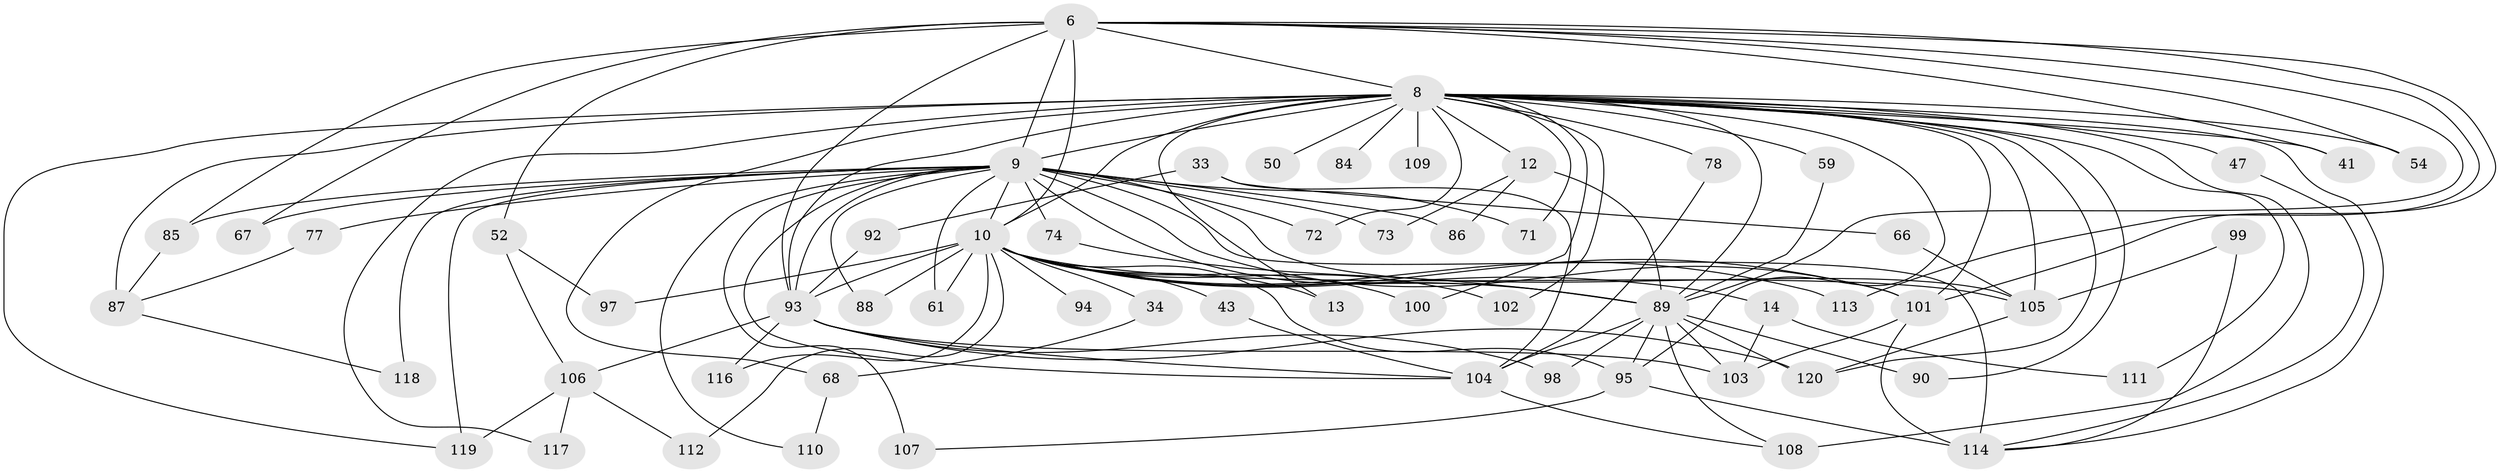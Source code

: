 // original degree distribution, {16: 0.016666666666666666, 25: 0.008333333333333333, 36: 0.008333333333333333, 24: 0.008333333333333333, 13: 0.008333333333333333, 14: 0.008333333333333333, 32: 0.008333333333333333, 23: 0.008333333333333333, 18: 0.008333333333333333, 3: 0.21666666666666667, 5: 0.03333333333333333, 2: 0.5083333333333333, 4: 0.1, 7: 0.008333333333333333, 6: 0.041666666666666664, 8: 0.008333333333333333}
// Generated by graph-tools (version 1.1) at 2025/46/03/04/25 21:46:52]
// undirected, 60 vertices, 127 edges
graph export_dot {
graph [start="1"]
  node [color=gray90,style=filled];
  6 [super="+5"];
  8 [super="+3"];
  9 [super="+4"];
  10 [super="+2"];
  12;
  13;
  14;
  33;
  34;
  41;
  43;
  47;
  50;
  52;
  54;
  59;
  61;
  66;
  67;
  68 [super="+32+62"];
  71;
  72;
  73;
  74;
  77;
  78;
  84;
  85 [super="+83"];
  86 [super="+70"];
  87 [super="+55+46"];
  88 [super="+11"];
  89 [super="+22+21+7+56"];
  90;
  92;
  93 [super="+58+76+75+57"];
  94;
  95 [super="+80+51"];
  97 [super="+27"];
  98;
  99;
  100;
  101 [super="+29+79+53"];
  102;
  103 [super="+81"];
  104 [super="+31"];
  105 [super="+17+63+42"];
  106 [super="+96"];
  107;
  108 [super="+36"];
  109;
  110;
  111;
  112;
  113;
  114 [super="+82+69"];
  116;
  117;
  118;
  119 [super="+65"];
  120 [super="+115"];
  6 -- 8 [weight=4];
  6 -- 9 [weight=4];
  6 -- 10 [weight=4];
  6 -- 52;
  6 -- 67;
  6 -- 113;
  6 -- 41;
  6 -- 54;
  6 -- 93 [weight=2];
  6 -- 89 [weight=4];
  6 -- 85;
  6 -- 101;
  8 -- 9 [weight=4];
  8 -- 10 [weight=4];
  8 -- 13;
  8 -- 78;
  8 -- 84 [weight=2];
  8 -- 87 [weight=4];
  8 -- 100;
  8 -- 109 [weight=2];
  8 -- 117;
  8 -- 120 [weight=4];
  8 -- 68 [weight=4];
  8 -- 71;
  8 -- 12;
  8 -- 72;
  8 -- 90;
  8 -- 93 [weight=4];
  8 -- 102;
  8 -- 41;
  8 -- 108 [weight=2];
  8 -- 47;
  8 -- 111;
  8 -- 50;
  8 -- 54;
  8 -- 59;
  8 -- 89 [weight=6];
  8 -- 101 [weight=4];
  8 -- 105;
  8 -- 119;
  8 -- 95;
  8 -- 114;
  9 -- 10 [weight=4];
  9 -- 61;
  9 -- 72;
  9 -- 74;
  9 -- 77;
  9 -- 105 [weight=5];
  9 -- 110;
  9 -- 67;
  9 -- 71;
  9 -- 73;
  9 -- 86;
  9 -- 88;
  9 -- 107;
  9 -- 118;
  9 -- 89 [weight=6];
  9 -- 119;
  9 -- 93 [weight=2];
  9 -- 85;
  9 -- 104 [weight=2];
  9 -- 101;
  9 -- 114 [weight=3];
  10 -- 13;
  10 -- 14 [weight=2];
  10 -- 61;
  10 -- 88 [weight=2];
  10 -- 94 [weight=2];
  10 -- 100;
  10 -- 112;
  10 -- 97 [weight=3];
  10 -- 34;
  10 -- 102;
  10 -- 43;
  10 -- 113;
  10 -- 116;
  10 -- 105;
  10 -- 89 [weight=5];
  10 -- 101 [weight=2];
  10 -- 95;
  10 -- 93 [weight=2];
  12 -- 73;
  12 -- 86 [weight=2];
  12 -- 89;
  14 -- 111;
  14 -- 103;
  33 -- 66;
  33 -- 92;
  33 -- 104 [weight=2];
  34 -- 68;
  43 -- 104;
  47 -- 114;
  52 -- 97;
  52 -- 106;
  59 -- 89;
  66 -- 105;
  68 -- 110;
  74 -- 89;
  77 -- 87;
  78 -- 104;
  85 -- 87;
  87 -- 118;
  89 -- 104 [weight=2];
  89 -- 90;
  89 -- 95 [weight=3];
  89 -- 98;
  89 -- 108;
  89 -- 120;
  89 -- 103;
  92 -- 93;
  93 -- 116;
  93 -- 98;
  93 -- 103;
  93 -- 106 [weight=2];
  93 -- 120;
  93 -- 104;
  95 -- 107;
  95 -- 114;
  99 -- 105;
  99 -- 114;
  101 -- 103;
  101 -- 114;
  104 -- 108;
  105 -- 120;
  106 -- 112;
  106 -- 117;
  106 -- 119;
}
